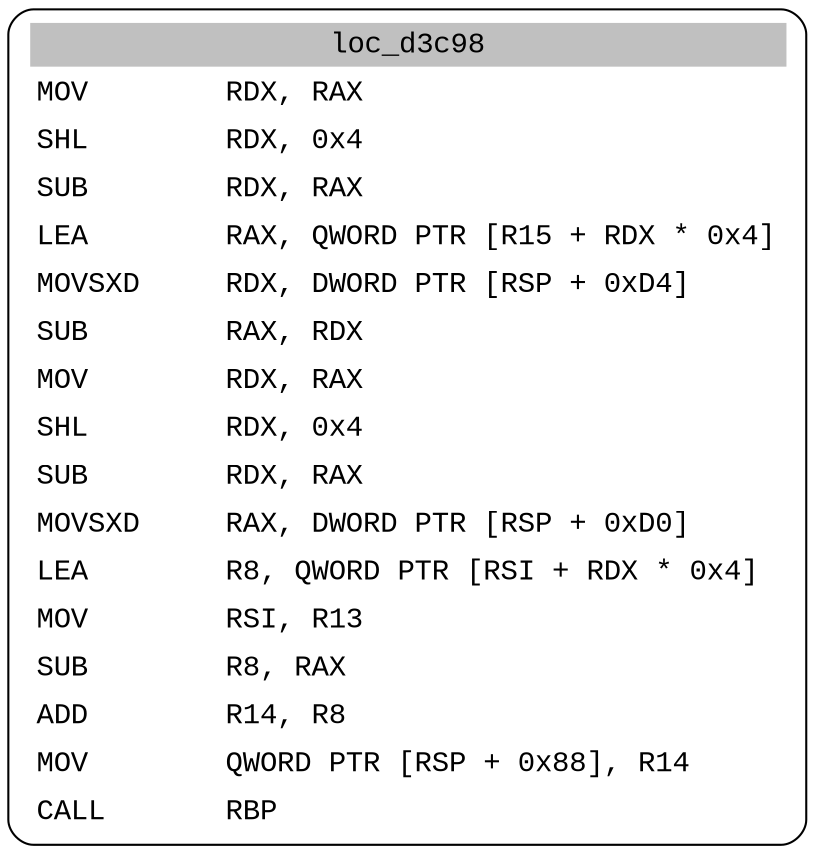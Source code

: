 digraph asm_graph {
1941 [
shape="Mrecord" fontname="Courier New"label =<<table border="0" cellborder="0" cellpadding="3"><tr><td align="center" colspan="2" bgcolor="grey">loc_d3c98</td></tr><tr><td align="left">MOV        RDX, RAX</td></tr><tr><td align="left">SHL        RDX, 0x4</td></tr><tr><td align="left">SUB        RDX, RAX</td></tr><tr><td align="left">LEA        RAX, QWORD PTR [R15 + RDX * 0x4]</td></tr><tr><td align="left">MOVSXD     RDX, DWORD PTR [RSP + 0xD4]</td></tr><tr><td align="left">SUB        RAX, RDX</td></tr><tr><td align="left">MOV        RDX, RAX</td></tr><tr><td align="left">SHL        RDX, 0x4</td></tr><tr><td align="left">SUB        RDX, RAX</td></tr><tr><td align="left">MOVSXD     RAX, DWORD PTR [RSP + 0xD0]</td></tr><tr><td align="left">LEA        R8, QWORD PTR [RSI + RDX * 0x4]</td></tr><tr><td align="left">MOV        RSI, R13</td></tr><tr><td align="left">SUB        R8, RAX</td></tr><tr><td align="left">ADD        R14, R8</td></tr><tr><td align="left">MOV        QWORD PTR [RSP + 0x88], R14</td></tr><tr><td align="left">CALL       RBP</td></tr></table>> ];
}